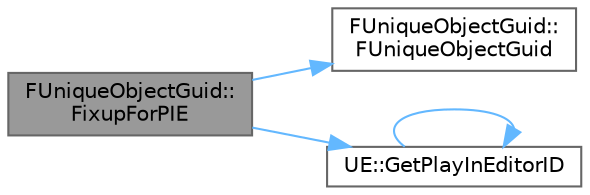 digraph "FUniqueObjectGuid::FixupForPIE"
{
 // INTERACTIVE_SVG=YES
 // LATEX_PDF_SIZE
  bgcolor="transparent";
  edge [fontname=Helvetica,fontsize=10,labelfontname=Helvetica,labelfontsize=10];
  node [fontname=Helvetica,fontsize=10,shape=box,height=0.2,width=0.4];
  rankdir="LR";
  Node1 [id="Node000001",label="FUniqueObjectGuid::\lFixupForPIE",height=0.2,width=0.4,color="gray40", fillcolor="grey60", style="filled", fontcolor="black",tooltip="Fixes up this UniqueObjectID to add or remove the PIE prefix depending on what is currently active."];
  Node1 -> Node2 [id="edge1_Node000001_Node000002",color="steelblue1",style="solid",tooltip=" "];
  Node2 [id="Node000002",label="FUniqueObjectGuid::\lFUniqueObjectGuid",height=0.2,width=0.4,color="grey40", fillcolor="white", style="filled",URL="$d9/d17/structFUniqueObjectGuid.html#afa4e36ff2d7479234d4912b86daf2212",tooltip=" "];
  Node1 -> Node3 [id="edge2_Node000001_Node000003",color="steelblue1",style="solid",tooltip=" "];
  Node3 [id="Node000003",label="UE::GetPlayInEditorID",height=0.2,width=0.4,color="grey40", fillcolor="white", style="filled",URL="$da/d75/namespaceUE.html#a48c34b3ca977abd989ec6b8c7073ad3a",tooltip=" "];
  Node3 -> Node3 [id="edge3_Node000003_Node000003",color="steelblue1",style="solid",tooltip=" "];
}
